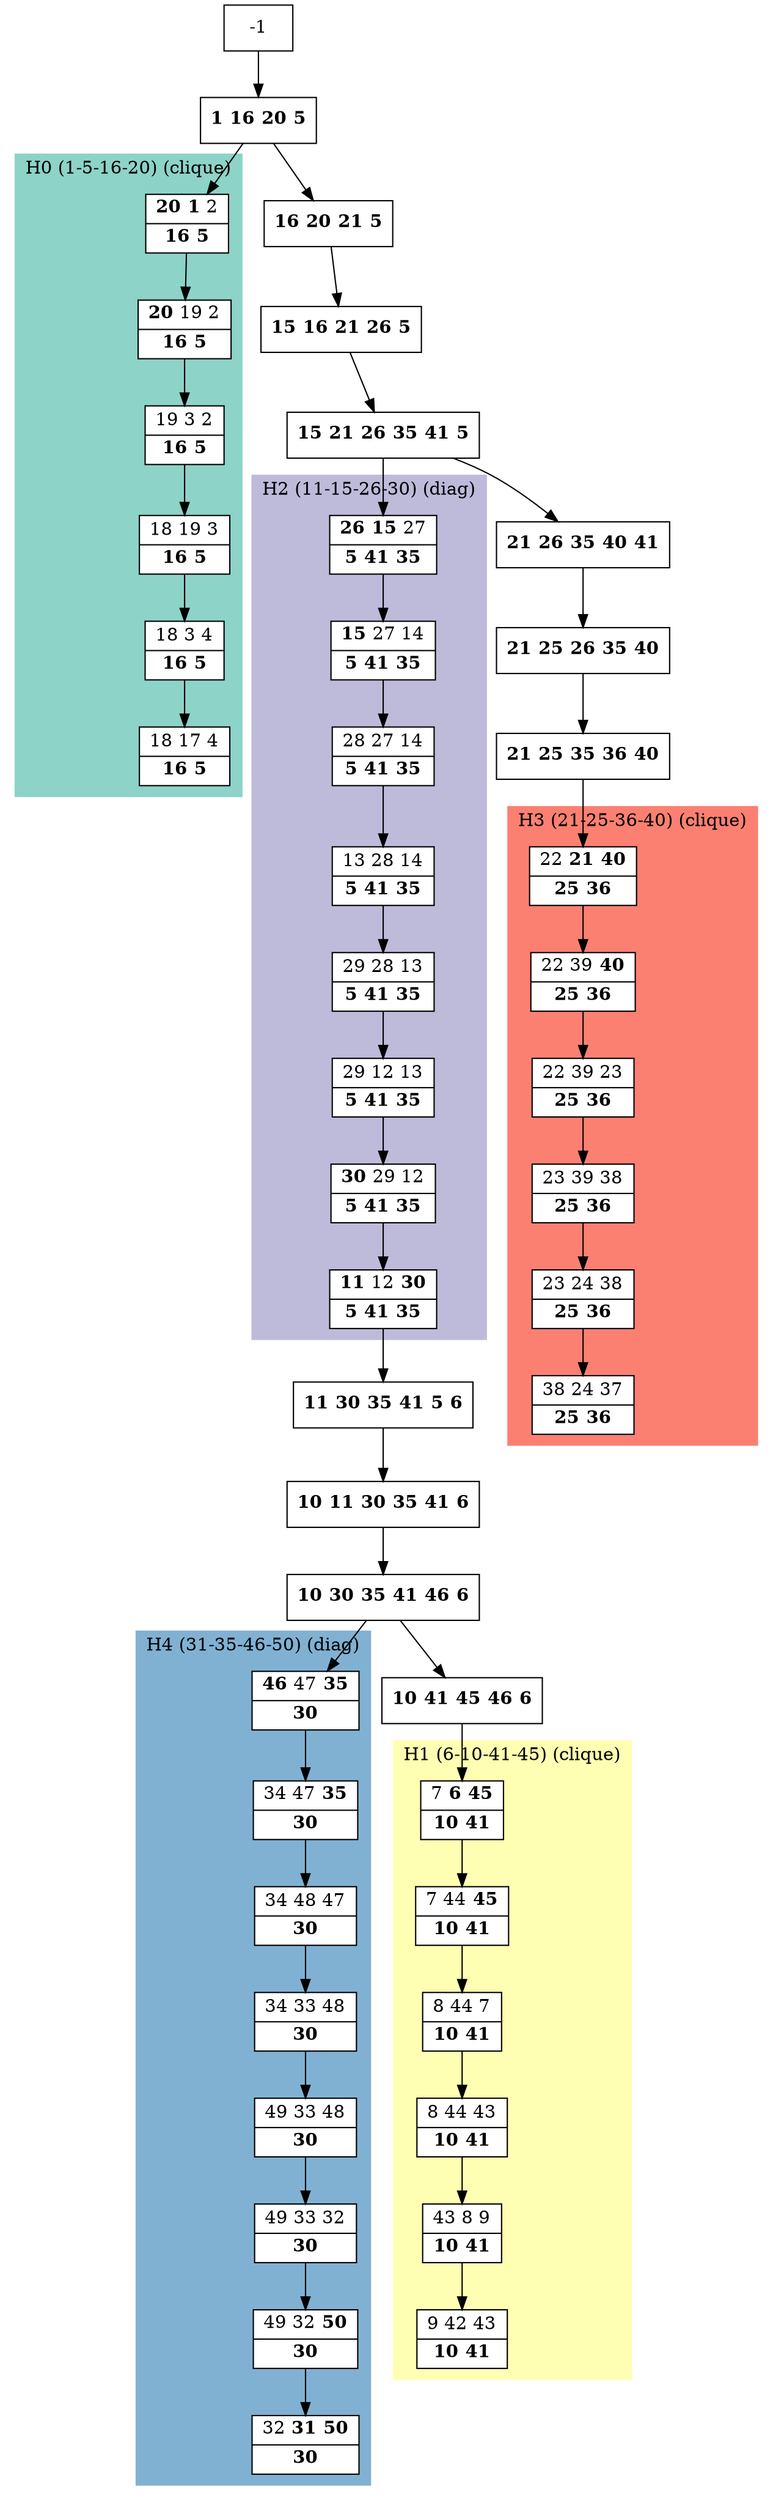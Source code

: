 digraph G {
    node [shape=box];
    subgraph cluster0 {
        node [style=filled,fillcolor=white];
        labeljust="l";
        style=filled;
        color="#8DD3C7";
        H0_0 -> H0_1 -> H0_2 -> H0_3 -> H0_4 -> H0_5;
        label="H0 (1-5-16-20) (clique)";
    }
    subgraph cluster1 {
        node [style=filled,fillcolor=white];
        labeljust="l";
        style=filled;
        color="#FFFFB3";
        H1_0 -> H1_1 -> H1_2 -> H1_3 -> H1_4 -> H1_5;
        label="H1 (6-10-41-45) (clique)";
    }
    subgraph cluster2 {
        node [style=filled,fillcolor=white];
        labeljust="l";
        style=filled;
        color="#BEBADA";
        H2_7 -> H2_6 -> H2_5 -> H2_4 -> H2_3 -> H2_2 -> H2_1 -> H2_0;
        label="H2 (11-15-26-30) (diag)";
    }
    subgraph cluster3 {
        node [style=filled,fillcolor=white];
        labeljust="l";
        style=filled;
        color="#FB8072";
        H3_0 -> H3_1 -> H3_2 -> H3_3 -> H3_4 -> H3_5;
        label="H3 (21-25-36-40) (clique)";
    }
    subgraph cluster4 {
        node [style=filled,fillcolor=white];
        labeljust="l";
        style=filled;
        color="#80B1D3";
        H4_7 -> H4_6 -> H4_5 -> H4_4 -> H4_3 -> H4_2 -> H4_1 -> H4_0;
        label="H4 (31-35-46-50) (diag)";
    }
     1 [shape=record,label= <{ <b>1</b> <b>16</b> <b>20</b> <b>5</b>}> ];
     -1  ->  1;
     H0_0 [shape=record,label= <{ <b>20</b> <b>1</b> 2|  <b>16</b> <b>5</b>}> ];
     1  ->  H0_0;
     H0_1 [shape=record,label= <{ <b>20</b> 19 2|  <b>16</b> <b>5</b>}> ];
     H0_2 [shape=record,label= <{ 19 3 2|  <b>16</b> <b>5</b>}> ];
     H0_3 [shape=record,label= <{ 18 19 3|  <b>16</b> <b>5</b>}> ];
     H0_4 [shape=record,label= <{ 18 3 4|  <b>16</b> <b>5</b>}> ];
     H0_5 [shape=record,label= <{ 18 17 4|  <b>16</b> <b>5</b>}> ];
     28 [shape=record,label= <{ <b>16</b> <b>20</b> <b>21</b> <b>5</b>}> ];
     1  ->  28;
     26 [shape=record,label= <{ <b>15</b> <b>16</b> <b>21</b> <b>26</b> <b>5</b>}> ];
     28  ->  26;
     25 [shape=record,label= <{ <b>15</b> <b>21</b> <b>26</b> <b>35</b> <b>41</b> <b>5</b>}> ];
     26  ->  25;
     29 [shape=record,label= <{ <b>21</b> <b>26</b> <b>35</b> <b>40</b> <b>41</b>}> ];
     25  ->  29;
     32 [shape=record,label= <{ <b>21</b> <b>25</b> <b>26</b> <b>35</b> <b>40</b>}> ];
     29  ->  32;
     33 [shape=record,label= <{ <b>21</b> <b>25</b> <b>35</b> <b>36</b> <b>40</b>}> ];
     32  ->  33;
     H3_0 [shape=record,label= <{ 22 <b>21</b> <b>40</b>|  <b>25</b> <b>36</b>}> ];
     33  ->  H3_0;
     H3_1 [shape=record,label= <{ 22 39 <b>40</b>|  <b>25</b> <b>36</b>}> ];
     H3_2 [shape=record,label= <{ 22 39 23|  <b>25</b> <b>36</b>}> ];
     H3_3 [shape=record,label= <{ 23 39 38|  <b>25</b> <b>36</b>}> ];
     H3_4 [shape=record,label= <{ 23 24 38|  <b>25</b> <b>36</b>}> ];
     H3_5 [shape=record,label= <{ 38 24 37|  <b>25</b> <b>36</b>}> ];
     H2_7 [shape=record,label= <{ <b>26</b> <b>15</b> 27|  <b>5</b> <b>41</b> <b>35</b>}> ];
     25  ->  H2_7;
     H2_6 [shape=record,label= <{ <b>15</b> 27 14|  <b>5</b> <b>41</b> <b>35</b>}> ];
     H2_5 [shape=record,label= <{ 28 27 14|  <b>5</b> <b>41</b> <b>35</b>}> ];
     H2_4 [shape=record,label= <{ 13 28 14|  <b>5</b> <b>41</b> <b>35</b>}> ];
     H2_3 [shape=record,label= <{ 29 28 13|  <b>5</b> <b>41</b> <b>35</b>}> ];
     H2_2 [shape=record,label= <{ 29 12 13|  <b>5</b> <b>41</b> <b>35</b>}> ];
     H2_1 [shape=record,label= <{ <b>30</b> 29 12|  <b>5</b> <b>41</b> <b>35</b>}> ];
     H2_0 [shape=record,label= <{ <b>11</b> 12 <b>30</b>|  <b>5</b> <b>41</b> <b>35</b>}> ];
     9 [shape=record,label= <{ <b>11</b> <b>30</b> <b>35</b> <b>41</b> <b>5</b> <b>6</b>}> ];
     H2_0  ->  9;
     11 [shape=record,label= <{ <b>10</b> <b>11</b> <b>30</b> <b>35</b> <b>41</b> <b>6</b>}> ];
     9  ->  11;
     12 [shape=record,label= <{ <b>10</b> <b>30</b> <b>35</b> <b>41</b> <b>46</b> <b>6</b>}> ];
     11  ->  12;
     13 [shape=record,label= <{ <b>10</b> <b>41</b> <b>45</b> <b>46</b> <b>6</b>}> ];
     12  ->  13;
     H1_0 [shape=record,label= <{ 7 <b>6</b> <b>45</b>|  <b>10</b> <b>41</b>}> ];
     13  ->  H1_0;
     H1_1 [shape=record,label= <{ 7 44 <b>45</b>|  <b>10</b> <b>41</b>}> ];
     H1_2 [shape=record,label= <{ 8 44 7|  <b>10</b> <b>41</b>}> ];
     H1_3 [shape=record,label= <{ 8 44 43|  <b>10</b> <b>41</b>}> ];
     H1_4 [shape=record,label= <{ 43 8 9|  <b>10</b> <b>41</b>}> ];
     H1_5 [shape=record,label= <{ 9 42 43|  <b>10</b> <b>41</b>}> ];
     H4_7 [shape=record,label= <{ <b>46</b> 47 <b>35</b>|  <b>30</b>}> ];
     12  ->  H4_7;
     H4_6 [shape=record,label= <{ 34 47 <b>35</b>|  <b>30</b>}> ];
     H4_5 [shape=record,label= <{ 34 48 47|  <b>30</b>}> ];
     H4_4 [shape=record,label= <{ 34 33 48|  <b>30</b>}> ];
     H4_3 [shape=record,label= <{ 49 33 48|  <b>30</b>}> ];
     H4_2 [shape=record,label= <{ 49 33 32|  <b>30</b>}> ];
     H4_1 [shape=record,label= <{ 49 32 <b>50</b>|  <b>30</b>}> ];
     H4_0 [shape=record,label= <{ 32 <b>31</b> <b>50</b>|  <b>30</b>}> ];
}
